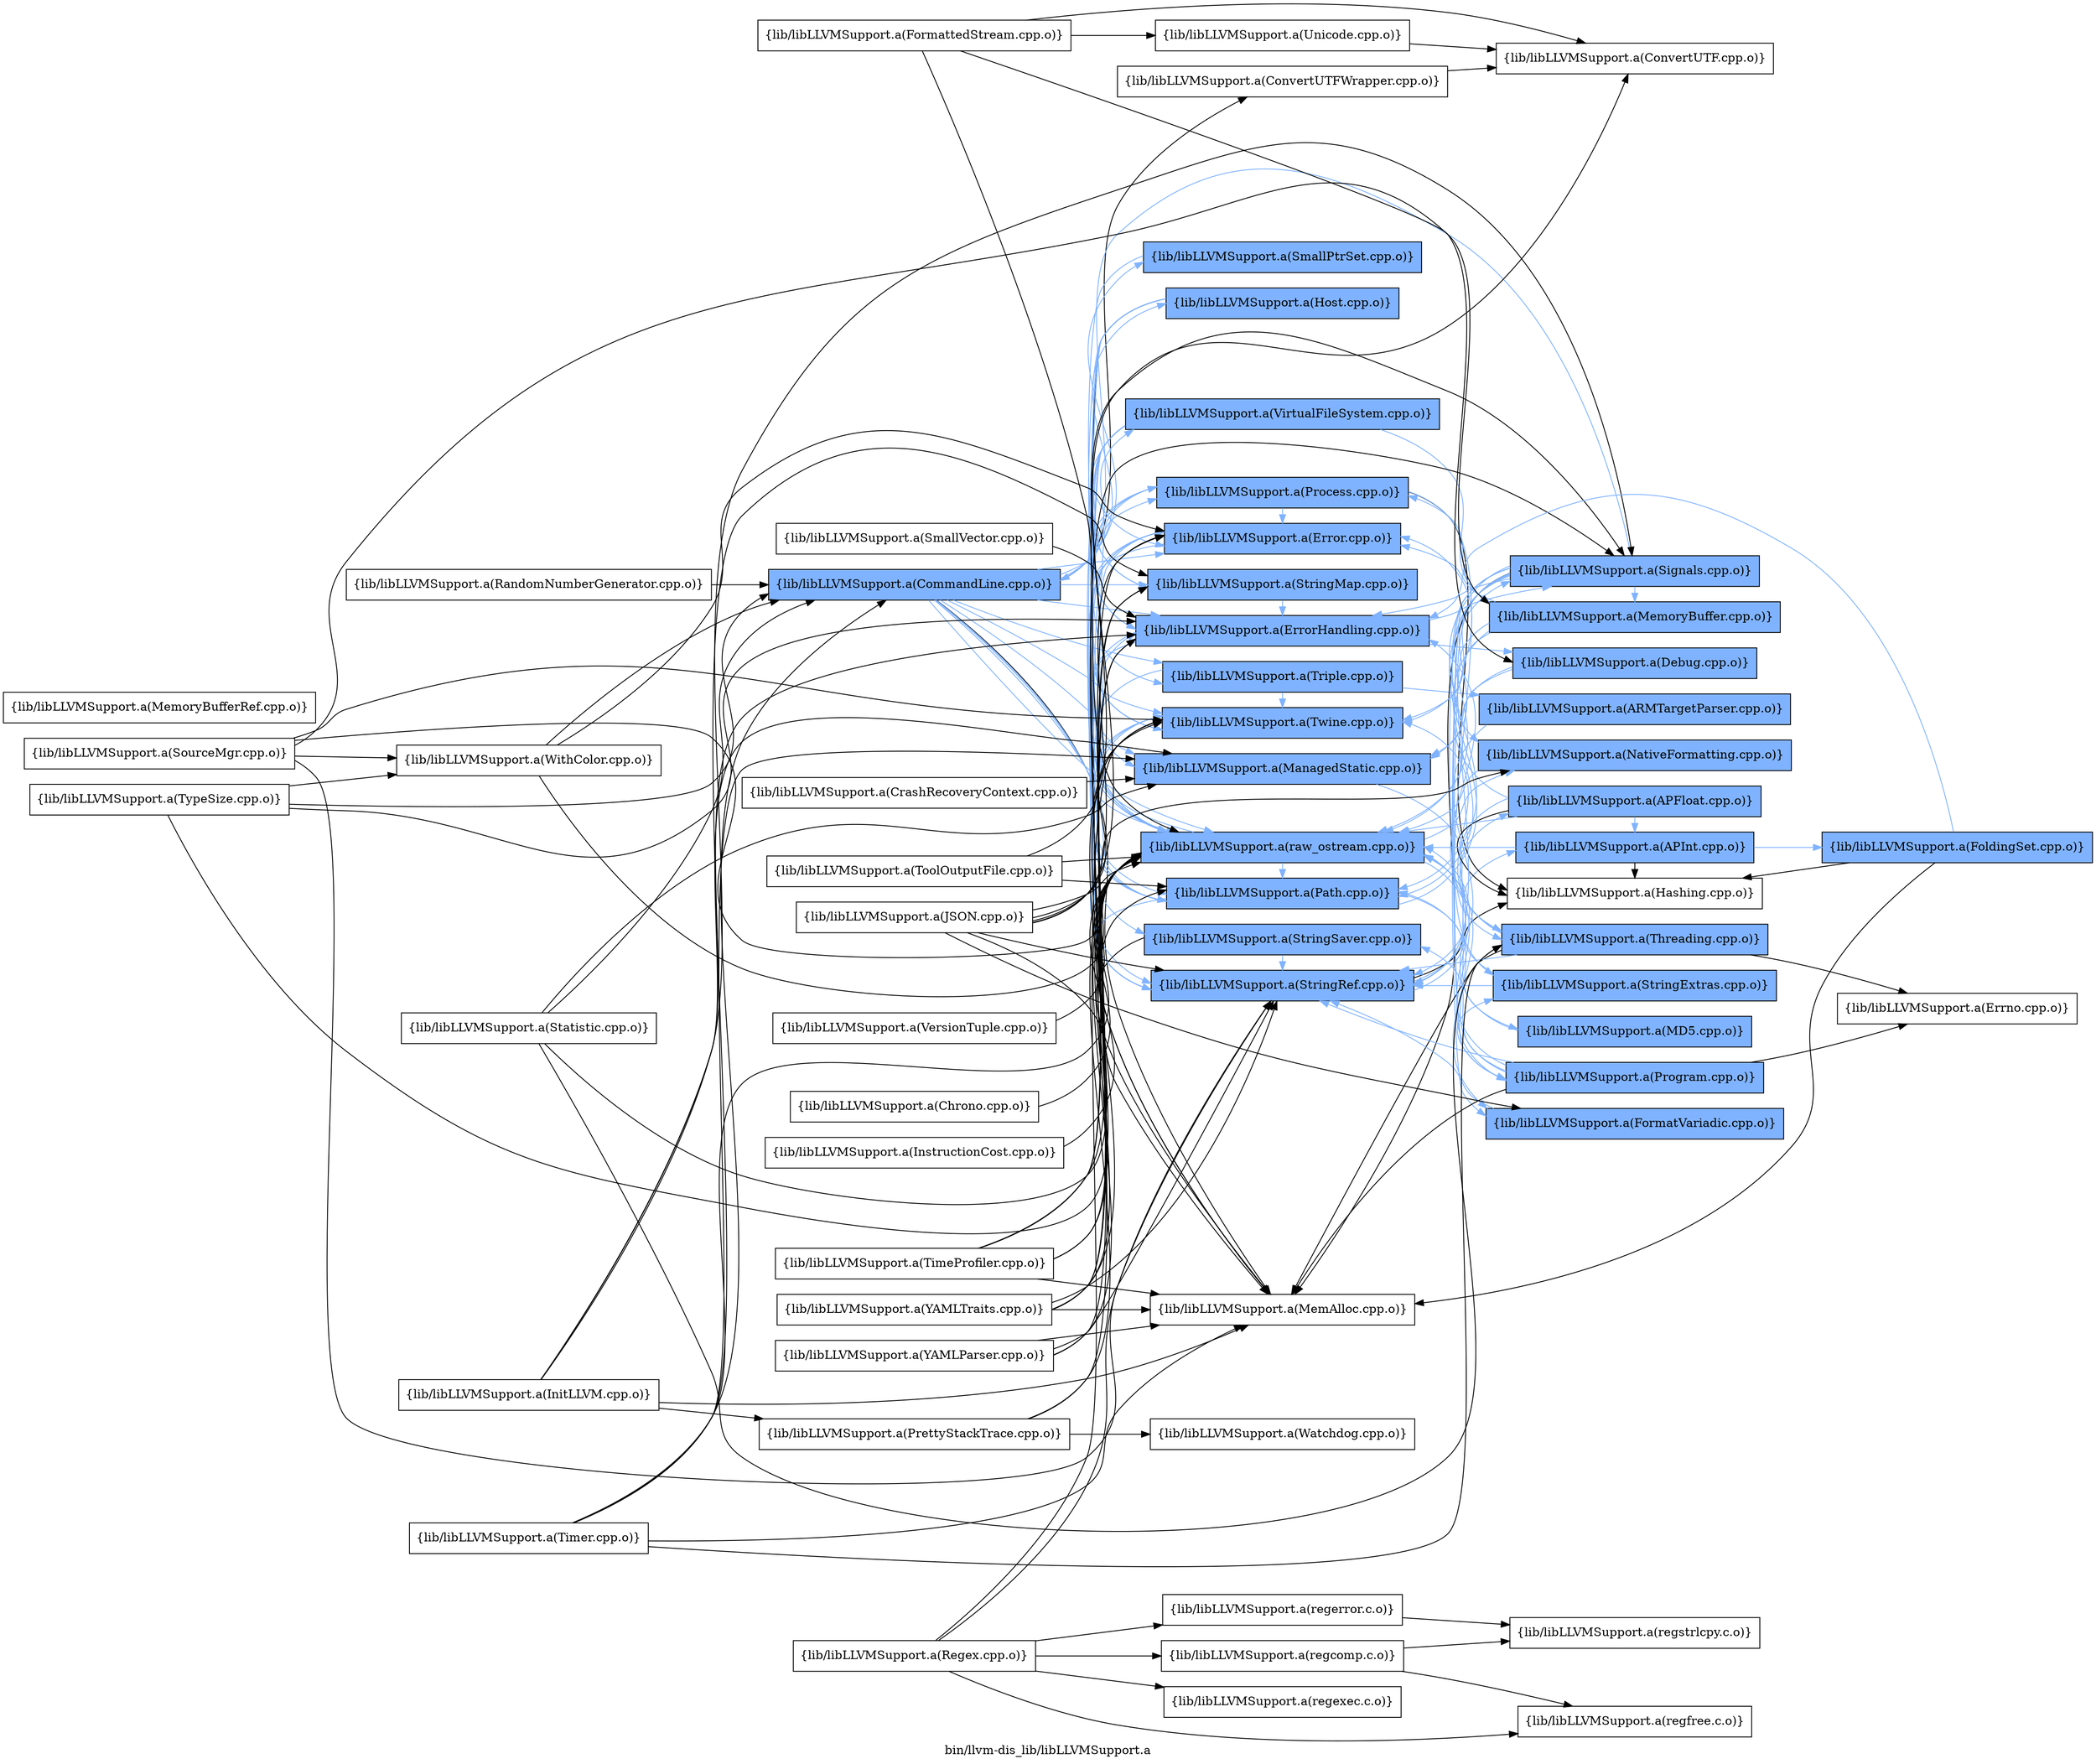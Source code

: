 digraph "bin/llvm-dis_lib/libLLVMSupport.a" {
	label="bin/llvm-dis_lib/libLLVMSupport.a";
	rankdir=LR;
	{ rank=same; Node0x55c8b1eef3e8;  }
	{ rank=same; Node0x55c8b1eef078; Node0x55c8b1ef1dc8; Node0x55c8b1ef10a8; Node0x55c8b1eefc58; Node0x55c8b1ef17d8; Node0x55c8b1eedf48; Node0x55c8b1ef0dd8; Node0x55c8b1ef0a68; Node0x55c8b1ef2688; Node0x55c8b1eee358; Node0x55c8b1eefca8; Node0x55c8b1ef2638; Node0x55c8b1ef1378; Node0x55c8b1ef0ba8; Node0x55c8b1ef18c8; Node0x55c8b1ef1198;  }
	{ rank=same; Node0x55c8b1eee948; Node0x55c8b1ef2b38; Node0x55c8b1eef118; Node0x55c8b1eedef8; Node0x55c8b1eee218; Node0x55c8b1ef0298; Node0x55c8b1ef04c8; Node0x55c8b1ef03d8; Node0x55c8b1ef1508; Node0x55c8b1eefde8; Node0x55c8b1ef2778; Node0x55c8b1eef618; Node0x55c8b1ef2e08; Node0x55c8b1ef1a58;  }
	{ rank=same; Node0x55c8b1eef3e8;  }
	{ rank=same; Node0x55c8b1eef078; Node0x55c8b1ef1dc8; Node0x55c8b1ef10a8; Node0x55c8b1eefc58; Node0x55c8b1ef17d8; Node0x55c8b1eedf48; Node0x55c8b1ef0dd8; Node0x55c8b1ef0a68; Node0x55c8b1ef2688; Node0x55c8b1eee358; Node0x55c8b1eefca8; Node0x55c8b1ef2638; Node0x55c8b1ef1378; Node0x55c8b1ef0ba8; Node0x55c8b1ef18c8; Node0x55c8b1ef1198;  }
	{ rank=same; Node0x55c8b1eee948; Node0x55c8b1ef2b38; Node0x55c8b1eef118; Node0x55c8b1eedef8; Node0x55c8b1eee218; Node0x55c8b1ef0298; Node0x55c8b1ef04c8; Node0x55c8b1ef03d8; Node0x55c8b1ef1508; Node0x55c8b1eefde8; Node0x55c8b1ef2778; Node0x55c8b1eef618; Node0x55c8b1ef2e08; Node0x55c8b1ef1a58;  }

	Node0x55c8b1eef3e8 [shape=record,shape=box,group=1,style=filled,fillcolor="0.600000 0.5 1",label="{lib/libLLVMSupport.a(CommandLine.cpp.o)}"];
	Node0x55c8b1eef3e8 -> Node0x55c8b1eef078;
	Node0x55c8b1eef3e8 -> Node0x55c8b1ef1dc8[color="0.600000 0.5 1"];
	Node0x55c8b1eef3e8 -> Node0x55c8b1ef10a8[color="0.600000 0.5 1"];
	Node0x55c8b1eef3e8 -> Node0x55c8b1eefc58[color="0.600000 0.5 1"];
	Node0x55c8b1eef3e8 -> Node0x55c8b1ef17d8;
	Node0x55c8b1eef3e8 -> Node0x55c8b1eedf48[color="0.600000 0.5 1"];
	Node0x55c8b1eef3e8 -> Node0x55c8b1ef0dd8[color="0.600000 0.5 1"];
	Node0x55c8b1eef3e8 -> Node0x55c8b1ef0a68[color="0.600000 0.5 1"];
	Node0x55c8b1eef3e8 -> Node0x55c8b1ef2688[color="0.600000 0.5 1"];
	Node0x55c8b1eef3e8 -> Node0x55c8b1eee358[color="0.600000 0.5 1"];
	Node0x55c8b1eef3e8 -> Node0x55c8b1eefca8[color="0.600000 0.5 1"];
	Node0x55c8b1eef3e8 -> Node0x55c8b1ef2638[color="0.600000 0.5 1"];
	Node0x55c8b1eef3e8 -> Node0x55c8b1ef1378[color="0.600000 0.5 1"];
	Node0x55c8b1eef3e8 -> Node0x55c8b1ef0ba8[color="0.600000 0.5 1"];
	Node0x55c8b1eef3e8 -> Node0x55c8b1ef18c8[color="0.600000 0.5 1"];
	Node0x55c8b1eef3e8 -> Node0x55c8b1ef1198[color="0.600000 0.5 1"];
	Node0x55c8b1ef1dc8 [shape=record,shape=box,group=1,style=filled,fillcolor="0.600000 0.5 1",label="{lib/libLLVMSupport.a(Error.cpp.o)}"];
	Node0x55c8b1ef1dc8 -> Node0x55c8b1ef10a8[color="0.600000 0.5 1"];
	Node0x55c8b1ef1dc8 -> Node0x55c8b1eefc58[color="0.600000 0.5 1"];
	Node0x55c8b1ef1dc8 -> Node0x55c8b1eefca8[color="0.600000 0.5 1"];
	Node0x55c8b1ef1dc8 -> Node0x55c8b1ef1378[color="0.600000 0.5 1"];
	Node0x55c8b1ef0c98 [shape=record,shape=box,group=0,label="{lib/libLLVMSupport.a(FormattedStream.cpp.o)}"];
	Node0x55c8b1ef0c98 -> Node0x55c8b1eee948;
	Node0x55c8b1ef0c98 -> Node0x55c8b1ef2b38;
	Node0x55c8b1ef0c98 -> Node0x55c8b1ef1f08;
	Node0x55c8b1ef0c98 -> Node0x55c8b1ef1378;
	Node0x55c8b1eef7a8 [shape=record,shape=box,group=0,label="{lib/libLLVMSupport.a(InitLLVM.cpp.o)}"];
	Node0x55c8b1eef7a8 -> Node0x55c8b1ef10a8;
	Node0x55c8b1eef7a8 -> Node0x55c8b1eefc58;
	Node0x55c8b1eef7a8 -> Node0x55c8b1ef17d8;
	Node0x55c8b1eef7a8 -> Node0x55c8b1ef1af8;
	Node0x55c8b1eef7a8 -> Node0x55c8b1eef118;
	Node0x55c8b1ef17d8 [shape=record,shape=box,group=0,label="{lib/libLLVMSupport.a(MemAlloc.cpp.o)}"];
	Node0x55c8b1ef1508 [shape=record,shape=box,group=1,style=filled,fillcolor="0.600000 0.5 1",label="{lib/libLLVMSupport.a(MemoryBuffer.cpp.o)}"];
	Node0x55c8b1ef1508 -> Node0x55c8b1ef1dc8[color="0.600000 0.5 1"];
	Node0x55c8b1ef1508 -> Node0x55c8b1eefca8[color="0.600000 0.5 1"];
	Node0x55c8b1ef1508 -> Node0x55c8b1ef18c8[color="0.600000 0.5 1"];
	Node0x55c8b1ef1508 -> Node0x55c8b1ef1198[color="0.600000 0.5 1"];
	Node0x55c8b1ef1508 -> Node0x55c8b1eef618[color="0.600000 0.5 1"];
	Node0x55c8b1ef07e8 [shape=record,shape=box,group=0,label="{lib/libLLVMSupport.a(MemoryBufferRef.cpp.o)}"];
	Node0x55c8b1ef0478 [shape=record,shape=box,group=0,label="{lib/libLLVMSupport.a(ToolOutputFile.cpp.o)}"];
	Node0x55c8b1ef0478 -> Node0x55c8b1ef1378;
	Node0x55c8b1ef0478 -> Node0x55c8b1ef18c8;
	Node0x55c8b1ef0478 -> Node0x55c8b1eef118;
	Node0x55c8b1ef2db8 [shape=record,shape=box,group=0,label="{lib/libLLVMSupport.a(WithColor.cpp.o)}"];
	Node0x55c8b1ef2db8 -> Node0x55c8b1eef3e8;
	Node0x55c8b1ef2db8 -> Node0x55c8b1ef1dc8;
	Node0x55c8b1ef2db8 -> Node0x55c8b1ef1378;
	Node0x55c8b1ef1378 [shape=record,shape=box,group=1,style=filled,fillcolor="0.600000 0.5 1",label="{lib/libLLVMSupport.a(raw_ostream.cpp.o)}"];
	Node0x55c8b1ef1378 -> Node0x55c8b1ef1dc8[color="0.600000 0.5 1"];
	Node0x55c8b1ef1378 -> Node0x55c8b1ef10a8[color="0.600000 0.5 1"];
	Node0x55c8b1ef1378 -> Node0x55c8b1eefde8[color="0.600000 0.5 1"];
	Node0x55c8b1ef1378 -> Node0x55c8b1ef2778[color="0.600000 0.5 1"];
	Node0x55c8b1ef1378 -> Node0x55c8b1eefca8[color="0.600000 0.5 1"];
	Node0x55c8b1ef1378 -> Node0x55c8b1ef18c8[color="0.600000 0.5 1"];
	Node0x55c8b1ef1378 -> Node0x55c8b1ef1198[color="0.600000 0.5 1"];
	Node0x55c8b1ef1378 -> Node0x55c8b1eef618[color="0.600000 0.5 1"];
	Node0x55c8b1eee218 [shape=record,shape=box,group=1,style=filled,fillcolor="0.600000 0.5 1",label="{lib/libLLVMSupport.a(APFloat.cpp.o)}"];
	Node0x55c8b1eee218 -> Node0x55c8b1ef0298[color="0.600000 0.5 1"];
	Node0x55c8b1eee218 -> Node0x55c8b1ef1dc8[color="0.600000 0.5 1"];
	Node0x55c8b1eee218 -> Node0x55c8b1ef04c8;
	Node0x55c8b1eee218 -> Node0x55c8b1ef2688[color="0.600000 0.5 1"];
	Node0x55c8b1eee218 -> Node0x55c8b1ef1378[color="0.600000 0.5 1"];
	Node0x55c8b1ef0298 [shape=record,shape=box,group=1,style=filled,fillcolor="0.600000 0.5 1",label="{lib/libLLVMSupport.a(APInt.cpp.o)}"];
	Node0x55c8b1ef0298 -> Node0x55c8b1ef1918[color="0.600000 0.5 1"];
	Node0x55c8b1ef0298 -> Node0x55c8b1ef04c8;
	Node0x55c8b1ef0298 -> Node0x55c8b1ef1378[color="0.600000 0.5 1"];
	Node0x55c8b1ef2b38 [shape=record,shape=box,group=1,style=filled,fillcolor="0.600000 0.5 1",label="{lib/libLLVMSupport.a(Debug.cpp.o)}"];
	Node0x55c8b1ef2b38 -> Node0x55c8b1eefc58[color="0.600000 0.5 1"];
	Node0x55c8b1ef2b38 -> Node0x55c8b1ef1378[color="0.600000 0.5 1"];
	Node0x55c8b1eefc58 [shape=record,shape=box,group=1,style=filled,fillcolor="0.600000 0.5 1",label="{lib/libLLVMSupport.a(ManagedStatic.cpp.o)}"];
	Node0x55c8b1eefc58 -> Node0x55c8b1eedef8[color="0.600000 0.5 1"];
	Node0x55c8b1ef2e08 [shape=record,shape=box,group=1,style=filled,fillcolor="0.600000 0.5 1",label="{lib/libLLVMSupport.a(MD5.cpp.o)}"];
	Node0x55c8b1ef2e08 -> Node0x55c8b1ef1378[color="0.600000 0.5 1"];
	Node0x55c8b1ef0dd8 [shape=record,shape=box,group=1,style=filled,fillcolor="0.600000 0.5 1",label="{lib/libLLVMSupport.a(StringMap.cpp.o)}"];
	Node0x55c8b1ef0dd8 -> Node0x55c8b1ef10a8[color="0.600000 0.5 1"];
	Node0x55c8b1ef0a68 [shape=record,shape=box,group=1,style=filled,fillcolor="0.600000 0.5 1",label="{lib/libLLVMSupport.a(StringSaver.cpp.o)}"];
	Node0x55c8b1ef0a68 -> Node0x55c8b1ef17d8;
	Node0x55c8b1ef0a68 -> Node0x55c8b1ef2688[color="0.600000 0.5 1"];
	Node0x55c8b1eee358 [shape=record,shape=box,group=1,style=filled,fillcolor="0.600000 0.5 1",label="{lib/libLLVMSupport.a(Triple.cpp.o)}"];
	Node0x55c8b1eee358 -> Node0x55c8b1ef2688[color="0.600000 0.5 1"];
	Node0x55c8b1eee358 -> Node0x55c8b1ef03d8[color="0.600000 0.5 1"];
	Node0x55c8b1eee358 -> Node0x55c8b1eefca8[color="0.600000 0.5 1"];
	Node0x55c8b1eefca8 [shape=record,shape=box,group=1,style=filled,fillcolor="0.600000 0.5 1",label="{lib/libLLVMSupport.a(Twine.cpp.o)}"];
	Node0x55c8b1eefca8 -> Node0x55c8b1ef1378[color="0.600000 0.5 1"];
	Node0x55c8b1eef578 [shape=record,shape=box,group=0,label="{lib/libLLVMSupport.a(TypeSize.cpp.o)}"];
	Node0x55c8b1eef578 -> Node0x55c8b1eef3e8;
	Node0x55c8b1eef578 -> Node0x55c8b1ef10a8;
	Node0x55c8b1eef578 -> Node0x55c8b1ef2db8;
	Node0x55c8b1eef578 -> Node0x55c8b1ef1378;
	Node0x55c8b1ef10a8 [shape=record,shape=box,group=1,style=filled,fillcolor="0.600000 0.5 1",label="{lib/libLLVMSupport.a(ErrorHandling.cpp.o)}"];
	Node0x55c8b1ef10a8 -> Node0x55c8b1ef2b38[color="0.600000 0.5 1"];
	Node0x55c8b1ef10a8 -> Node0x55c8b1eefca8[color="0.600000 0.5 1"];
	Node0x55c8b1ef10a8 -> Node0x55c8b1ef1378[color="0.600000 0.5 1"];
	Node0x55c8b1ef10a8 -> Node0x55c8b1eef118[color="0.600000 0.5 1"];
	Node0x55c8b1ef1a58 [shape=record,shape=box,group=1,style=filled,fillcolor="0.600000 0.5 1",label="{lib/libLLVMSupport.a(StringExtras.cpp.o)}"];
	Node0x55c8b1ef1a58 -> Node0x55c8b1ef2688[color="0.600000 0.5 1"];
	Node0x55c8b1ef1a58 -> Node0x55c8b1ef1378[color="0.600000 0.5 1"];
	Node0x55c8b1ef2688 [shape=record,shape=box,group=1,style=filled,fillcolor="0.600000 0.5 1",label="{lib/libLLVMSupport.a(StringRef.cpp.o)}"];
	Node0x55c8b1ef2688 -> Node0x55c8b1eee218[color="0.600000 0.5 1"];
	Node0x55c8b1ef2688 -> Node0x55c8b1ef0298[color="0.600000 0.5 1"];
	Node0x55c8b1ef2688 -> Node0x55c8b1ef1dc8[color="0.600000 0.5 1"];
	Node0x55c8b1ef2688 -> Node0x55c8b1ef04c8;
	Node0x55c8b1ef1918 [shape=record,shape=box,group=1,style=filled,fillcolor="0.600000 0.5 1",label="{lib/libLLVMSupport.a(FoldingSet.cpp.o)}"];
	Node0x55c8b1ef1918 -> Node0x55c8b1ef10a8[color="0.600000 0.5 1"];
	Node0x55c8b1ef1918 -> Node0x55c8b1ef04c8;
	Node0x55c8b1ef1918 -> Node0x55c8b1ef17d8;
	Node0x55c8b1eee7b8 [shape=record,shape=box,group=0,label="{lib/libLLVMSupport.a(Regex.cpp.o)}"];
	Node0x55c8b1eee7b8 -> Node0x55c8b1ef2688;
	Node0x55c8b1eee7b8 -> Node0x55c8b1eefca8;
	Node0x55c8b1eee7b8 -> Node0x55c8b1eef438;
	Node0x55c8b1eee7b8 -> Node0x55c8b1eefb68;
	Node0x55c8b1eee7b8 -> Node0x55c8b1ef2188;
	Node0x55c8b1eee7b8 -> Node0x55c8b1eedf98;
	Node0x55c8b1eedf48 [shape=record,shape=box,group=1,style=filled,fillcolor="0.600000 0.5 1",label="{lib/libLLVMSupport.a(SmallPtrSet.cpp.o)}"];
	Node0x55c8b1eedf48 -> Node0x55c8b1ef10a8[color="0.600000 0.5 1"];
	Node0x55c8b1ef04c8 [shape=record,shape=box,group=0,label="{lib/libLLVMSupport.a(Hashing.cpp.o)}"];
	Node0x55c8b1ef18c8 [shape=record,shape=box,group=1,style=filled,fillcolor="0.600000 0.5 1",label="{lib/libLLVMSupport.a(Path.cpp.o)}"];
	Node0x55c8b1ef18c8 -> Node0x55c8b1ef1dc8[color="0.600000 0.5 1"];
	Node0x55c8b1ef18c8 -> Node0x55c8b1ef2e08[color="0.600000 0.5 1"];
	Node0x55c8b1ef18c8 -> Node0x55c8b1ef2688[color="0.600000 0.5 1"];
	Node0x55c8b1ef18c8 -> Node0x55c8b1eefca8[color="0.600000 0.5 1"];
	Node0x55c8b1ef18c8 -> Node0x55c8b1ef1198[color="0.600000 0.5 1"];
	Node0x55c8b1ef18c8 -> Node0x55c8b1eef118[color="0.600000 0.5 1"];
	Node0x55c8b1ef0158 [shape=record,shape=box,group=0,label="{lib/libLLVMSupport.a(SourceMgr.cpp.o)}"];
	Node0x55c8b1ef0158 -> Node0x55c8b1ef1508;
	Node0x55c8b1ef0158 -> Node0x55c8b1ef2688;
	Node0x55c8b1ef0158 -> Node0x55c8b1eefca8;
	Node0x55c8b1ef0158 -> Node0x55c8b1ef2db8;
	Node0x55c8b1ef0158 -> Node0x55c8b1ef1378;
	Node0x55c8b1eedef8 [shape=record,shape=box,group=1,style=filled,fillcolor="0.600000 0.5 1",label="{lib/libLLVMSupport.a(Threading.cpp.o)}"];
	Node0x55c8b1eedef8 -> Node0x55c8b1ef10a8[color="0.600000 0.5 1"];
	Node0x55c8b1eedef8 -> Node0x55c8b1ef17d8;
	Node0x55c8b1eedef8 -> Node0x55c8b1ef2688[color="0.600000 0.5 1"];
	Node0x55c8b1eedef8 -> Node0x55c8b1eefca8[color="0.600000 0.5 1"];
	Node0x55c8b1eedef8 -> Node0x55c8b1eee998;
	Node0x55c8b1ef1af8 [shape=record,shape=box,group=0,label="{lib/libLLVMSupport.a(PrettyStackTrace.cpp.o)}"];
	Node0x55c8b1ef1af8 -> Node0x55c8b1ef1378;
	Node0x55c8b1ef1af8 -> Node0x55c8b1eef118;
	Node0x55c8b1ef1af8 -> Node0x55c8b1eee678;
	Node0x55c8b1eefde8 [shape=record,shape=box,group=1,style=filled,fillcolor="0.600000 0.5 1",label="{lib/libLLVMSupport.a(FormatVariadic.cpp.o)}"];
	Node0x55c8b1eefde8 -> Node0x55c8b1ef2688[color="0.600000 0.5 1"];
	Node0x55c8b1ef2778 [shape=record,shape=box,group=1,style=filled,fillcolor="0.600000 0.5 1",label="{lib/libLLVMSupport.a(NativeFormatting.cpp.o)}"];
	Node0x55c8b1ef2778 -> Node0x55c8b1ef1378[color="0.600000 0.5 1"];
	Node0x55c8b1eefb18 [shape=record,shape=box,group=0,label="{lib/libLLVMSupport.a(Chrono.cpp.o)}"];
	Node0x55c8b1eefb18 -> Node0x55c8b1ef1378;
	Node0x55c8b1eef078 [shape=record,shape=box,group=0,label="{lib/libLLVMSupport.a(ConvertUTFWrapper.cpp.o)}"];
	Node0x55c8b1eef078 -> Node0x55c8b1eee948;
	Node0x55c8b1ef2638 [shape=record,shape=box,group=1,style=filled,fillcolor="0.600000 0.5 1",label="{lib/libLLVMSupport.a(VirtualFileSystem.cpp.o)}"];
	Node0x55c8b1ef2638 -> Node0x55c8b1ef1dc8[color="0.600000 0.5 1"];
	Node0x55c8b1ef2638 -> Node0x55c8b1ef17d8;
	Node0x55c8b1ef2638 -> Node0x55c8b1ef1508[color="0.600000 0.5 1"];
	Node0x55c8b1ef2638 -> Node0x55c8b1ef0dd8[color="0.600000 0.5 1"];
	Node0x55c8b1ef2638 -> Node0x55c8b1ef2688[color="0.600000 0.5 1"];
	Node0x55c8b1ef2638 -> Node0x55c8b1eefca8[color="0.600000 0.5 1"];
	Node0x55c8b1ef2638 -> Node0x55c8b1ef1378[color="0.600000 0.5 1"];
	Node0x55c8b1ef2638 -> Node0x55c8b1ef18c8[color="0.600000 0.5 1"];
	Node0x55c8b1ef0ba8 [shape=record,shape=box,group=1,style=filled,fillcolor="0.600000 0.5 1",label="{lib/libLLVMSupport.a(Host.cpp.o)}"];
	Node0x55c8b1ef0ba8 -> Node0x55c8b1ef17d8;
	Node0x55c8b1ef0ba8 -> Node0x55c8b1ef0dd8[color="0.600000 0.5 1"];
	Node0x55c8b1ef0ba8 -> Node0x55c8b1ef2688[color="0.600000 0.5 1"];
	Node0x55c8b1ef0ba8 -> Node0x55c8b1eee358[color="0.600000 0.5 1"];
	Node0x55c8b1ef0ba8 -> Node0x55c8b1ef1378[color="0.600000 0.5 1"];
	Node0x55c8b1ef1198 [shape=record,shape=box,group=1,style=filled,fillcolor="0.600000 0.5 1",label="{lib/libLLVMSupport.a(Process.cpp.o)}"];
	Node0x55c8b1ef1198 -> Node0x55c8b1ef1dc8[color="0.600000 0.5 1"];
	Node0x55c8b1ef1198 -> Node0x55c8b1ef04c8;
	Node0x55c8b1ef1198 -> Node0x55c8b1eefc58[color="0.600000 0.5 1"];
	Node0x55c8b1ef1198 -> Node0x55c8b1ef1a58[color="0.600000 0.5 1"];
	Node0x55c8b1ef1198 -> Node0x55c8b1ef18c8[color="0.600000 0.5 1"];
	Node0x55c8b1eee948 [shape=record,shape=box,group=0,label="{lib/libLLVMSupport.a(ConvertUTF.cpp.o)}"];
	Node0x55c8b1eef118 [shape=record,shape=box,group=1,style=filled,fillcolor="0.600000 0.5 1",label="{lib/libLLVMSupport.a(Signals.cpp.o)}"];
	Node0x55c8b1eef118 -> Node0x55c8b1eef3e8[color="0.600000 0.5 1"];
	Node0x55c8b1eef118 -> Node0x55c8b1ef10a8[color="0.600000 0.5 1"];
	Node0x55c8b1eef118 -> Node0x55c8b1eefde8[color="0.600000 0.5 1"];
	Node0x55c8b1eef118 -> Node0x55c8b1eefc58[color="0.600000 0.5 1"];
	Node0x55c8b1eef118 -> Node0x55c8b1ef17d8;
	Node0x55c8b1eef118 -> Node0x55c8b1ef1508[color="0.600000 0.5 1"];
	Node0x55c8b1eef118 -> Node0x55c8b1ef2778[color="0.600000 0.5 1"];
	Node0x55c8b1eef118 -> Node0x55c8b1ef2688[color="0.600000 0.5 1"];
	Node0x55c8b1eef118 -> Node0x55c8b1eefca8[color="0.600000 0.5 1"];
	Node0x55c8b1eef118 -> Node0x55c8b1ef1378[color="0.600000 0.5 1"];
	Node0x55c8b1eef118 -> Node0x55c8b1ef18c8[color="0.600000 0.5 1"];
	Node0x55c8b1eef118 -> Node0x55c8b1eef618[color="0.600000 0.5 1"];
	Node0x55c8b1eef118 -> Node0x55c8b1eedef8[color="0.600000 0.5 1"];
	Node0x55c8b1ef1f08 [shape=record,shape=box,group=0,label="{lib/libLLVMSupport.a(Unicode.cpp.o)}"];
	Node0x55c8b1ef1f08 -> Node0x55c8b1eee948;
	Node0x55c8b1eeebc8 [shape=record,shape=box,group=0,label="{lib/libLLVMSupport.a(InstructionCost.cpp.o)}"];
	Node0x55c8b1eeebc8 -> Node0x55c8b1ef1378;
	Node0x55c8b1eef618 [shape=record,shape=box,group=1,style=filled,fillcolor="0.600000 0.5 1",label="{lib/libLLVMSupport.a(Program.cpp.o)}"];
	Node0x55c8b1eef618 -> Node0x55c8b1ef17d8;
	Node0x55c8b1eef618 -> Node0x55c8b1ef1a58[color="0.600000 0.5 1"];
	Node0x55c8b1eef618 -> Node0x55c8b1ef0a68[color="0.600000 0.5 1"];
	Node0x55c8b1eef618 -> Node0x55c8b1ef2688[color="0.600000 0.5 1"];
	Node0x55c8b1eef618 -> Node0x55c8b1ef1378[color="0.600000 0.5 1"];
	Node0x55c8b1eef618 -> Node0x55c8b1ef18c8[color="0.600000 0.5 1"];
	Node0x55c8b1eef618 -> Node0x55c8b1eee998;
	Node0x55c8b1eee678 [shape=record,shape=box,group=0,label="{lib/libLLVMSupport.a(Watchdog.cpp.o)}"];
	Node0x55c8b1eeef88 [shape=record,shape=box,group=0,label="{lib/libLLVMSupport.a(RandomNumberGenerator.cpp.o)}"];
	Node0x55c8b1eeef88 -> Node0x55c8b1eef3e8;
	Node0x55c8b1eef438 [shape=record,shape=box,group=0,label="{lib/libLLVMSupport.a(regcomp.c.o)}"];
	Node0x55c8b1eef438 -> Node0x55c8b1eedf98;
	Node0x55c8b1eef438 -> Node0x55c8b1ef2818;
	Node0x55c8b1eefb68 [shape=record,shape=box,group=0,label="{lib/libLLVMSupport.a(regerror.c.o)}"];
	Node0x55c8b1eefb68 -> Node0x55c8b1ef2818;
	Node0x55c8b1ef2188 [shape=record,shape=box,group=0,label="{lib/libLLVMSupport.a(regexec.c.o)}"];
	Node0x55c8b1eedf98 [shape=record,shape=box,group=0,label="{lib/libLLVMSupport.a(regfree.c.o)}"];
	Node0x55c8b1eeff78 [shape=record,shape=box,group=0,label="{lib/libLLVMSupport.a(SmallVector.cpp.o)}"];
	Node0x55c8b1eeff78 -> Node0x55c8b1ef10a8;
	Node0x55c8b1eef4d8 [shape=record,shape=box,group=0,label="{lib/libLLVMSupport.a(Statistic.cpp.o)}"];
	Node0x55c8b1eef4d8 -> Node0x55c8b1eef3e8;
	Node0x55c8b1eef4d8 -> Node0x55c8b1eefc58;
	Node0x55c8b1eef4d8 -> Node0x55c8b1ef1378;
	Node0x55c8b1eef4d8 -> Node0x55c8b1eedef8;
	Node0x55c8b1ef1fa8 [shape=record,shape=box,group=0,label="{lib/libLLVMSupport.a(TimeProfiler.cpp.o)}"];
	Node0x55c8b1ef1fa8 -> Node0x55c8b1ef1dc8;
	Node0x55c8b1ef1fa8 -> Node0x55c8b1ef17d8;
	Node0x55c8b1ef1fa8 -> Node0x55c8b1ef0dd8;
	Node0x55c8b1ef1fa8 -> Node0x55c8b1eefca8;
	Node0x55c8b1ef1fa8 -> Node0x55c8b1ef1378;
	Node0x55c8b1ef1fa8 -> Node0x55c8b1ef18c8;
	Node0x55c8b1ef1d78 [shape=record,shape=box,group=0,label="{lib/libLLVMSupport.a(JSON.cpp.o)}"];
	Node0x55c8b1ef1d78 -> Node0x55c8b1eee948;
	Node0x55c8b1ef1d78 -> Node0x55c8b1ef1dc8;
	Node0x55c8b1ef1d78 -> Node0x55c8b1eefde8;
	Node0x55c8b1ef1d78 -> Node0x55c8b1ef17d8;
	Node0x55c8b1ef1d78 -> Node0x55c8b1ef2778;
	Node0x55c8b1ef1d78 -> Node0x55c8b1ef2688;
	Node0x55c8b1ef1d78 -> Node0x55c8b1eefca8;
	Node0x55c8b1ef1d78 -> Node0x55c8b1ef1378;
	Node0x55c8b1eeed08 [shape=record,shape=box,group=0,label="{lib/libLLVMSupport.a(Timer.cpp.o)}"];
	Node0x55c8b1eeed08 -> Node0x55c8b1eef3e8;
	Node0x55c8b1eeed08 -> Node0x55c8b1eefc58;
	Node0x55c8b1eeed08 -> Node0x55c8b1ef17d8;
	Node0x55c8b1eeed08 -> Node0x55c8b1ef0dd8;
	Node0x55c8b1eeed08 -> Node0x55c8b1ef1378;
	Node0x55c8b1eeed08 -> Node0x55c8b1eedef8;
	Node0x55c8b1ef03d8 [shape=record,shape=box,group=1,style=filled,fillcolor="0.600000 0.5 1",label="{lib/libLLVMSupport.a(ARMTargetParser.cpp.o)}"];
	Node0x55c8b1ef03d8 -> Node0x55c8b1ef2688[color="0.600000 0.5 1"];
	Node0x55c8b1ef0bf8 [shape=record,shape=box,group=0,label="{lib/libLLVMSupport.a(YAMLParser.cpp.o)}"];
	Node0x55c8b1ef0bf8 -> Node0x55c8b1ef10a8;
	Node0x55c8b1ef0bf8 -> Node0x55c8b1ef17d8;
	Node0x55c8b1ef0bf8 -> Node0x55c8b1ef2688;
	Node0x55c8b1ef0bf8 -> Node0x55c8b1ef1378;
	Node0x55c8b1ef2818 [shape=record,shape=box,group=0,label="{lib/libLLVMSupport.a(regstrlcpy.c.o)}"];
	Node0x55c8b1ef02e8 [shape=record,shape=box,group=0,label="{lib/libLLVMSupport.a(CrashRecoveryContext.cpp.o)}"];
	Node0x55c8b1ef02e8 -> Node0x55c8b1eefc58;
	Node0x55c8b1eee998 [shape=record,shape=box,group=0,label="{lib/libLLVMSupport.a(Errno.cpp.o)}"];
	Node0x55c8b1eee4e8 [shape=record,shape=box,group=0,label="{lib/libLLVMSupport.a(YAMLTraits.cpp.o)}"];
	Node0x55c8b1eee4e8 -> Node0x55c8b1ef10a8;
	Node0x55c8b1eee4e8 -> Node0x55c8b1ef17d8;
	Node0x55c8b1eee4e8 -> Node0x55c8b1ef0dd8;
	Node0x55c8b1eee4e8 -> Node0x55c8b1ef2688;
	Node0x55c8b1eee4e8 -> Node0x55c8b1eefca8;
	Node0x55c8b1eee4e8 -> Node0x55c8b1ef1378;
	Node0x55c8b1ef2048 [shape=record,shape=box,group=0,label="{lib/libLLVMSupport.a(VersionTuple.cpp.o)}"];
	Node0x55c8b1ef2048 -> Node0x55c8b1ef1378;
}
